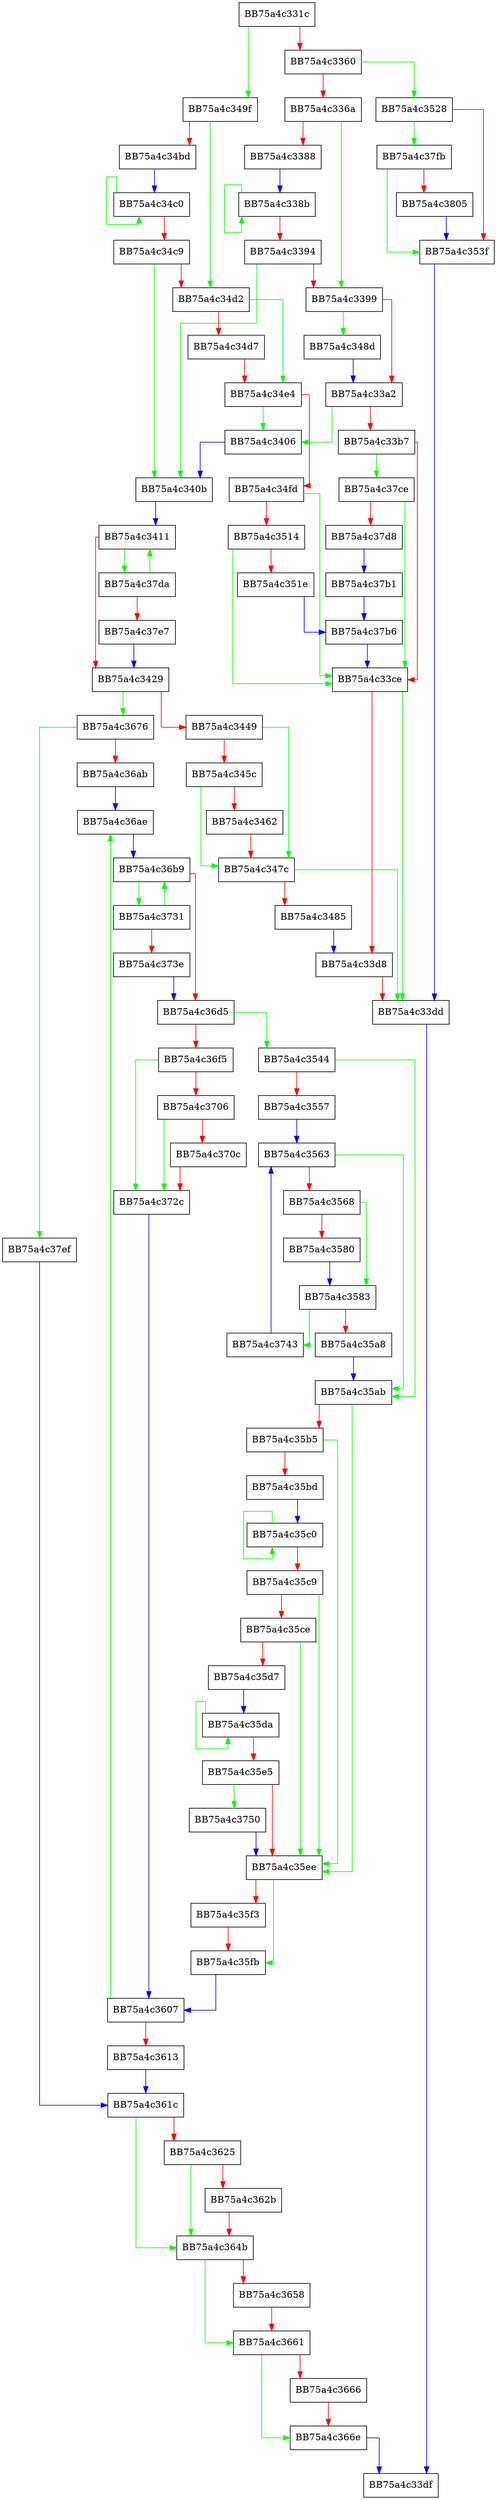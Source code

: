digraph LoadBuildResources {
  node [shape="box"];
  graph [splines=ortho];
  BB75a4c331c -> BB75a4c349f [color="green"];
  BB75a4c331c -> BB75a4c3360 [color="red"];
  BB75a4c3360 -> BB75a4c3528 [color="green"];
  BB75a4c3360 -> BB75a4c336a [color="red"];
  BB75a4c336a -> BB75a4c3399 [color="green"];
  BB75a4c336a -> BB75a4c3388 [color="red"];
  BB75a4c3388 -> BB75a4c338b [color="blue"];
  BB75a4c338b -> BB75a4c338b [color="green"];
  BB75a4c338b -> BB75a4c3394 [color="red"];
  BB75a4c3394 -> BB75a4c340b [color="green"];
  BB75a4c3394 -> BB75a4c3399 [color="red"];
  BB75a4c3399 -> BB75a4c348d [color="green"];
  BB75a4c3399 -> BB75a4c33a2 [color="red"];
  BB75a4c33a2 -> BB75a4c3406 [color="green"];
  BB75a4c33a2 -> BB75a4c33b7 [color="red"];
  BB75a4c33b7 -> BB75a4c37ce [color="green"];
  BB75a4c33b7 -> BB75a4c33ce [color="red"];
  BB75a4c33ce -> BB75a4c33dd [color="green"];
  BB75a4c33ce -> BB75a4c33d8 [color="red"];
  BB75a4c33d8 -> BB75a4c33dd [color="red"];
  BB75a4c33dd -> BB75a4c33df [color="blue"];
  BB75a4c3406 -> BB75a4c340b [color="blue"];
  BB75a4c340b -> BB75a4c3411 [color="blue"];
  BB75a4c3411 -> BB75a4c37da [color="green"];
  BB75a4c3411 -> BB75a4c3429 [color="red"];
  BB75a4c3429 -> BB75a4c3676 [color="green"];
  BB75a4c3429 -> BB75a4c3449 [color="red"];
  BB75a4c3449 -> BB75a4c347c [color="green"];
  BB75a4c3449 -> BB75a4c345c [color="red"];
  BB75a4c345c -> BB75a4c347c [color="green"];
  BB75a4c345c -> BB75a4c3462 [color="red"];
  BB75a4c3462 -> BB75a4c347c [color="red"];
  BB75a4c347c -> BB75a4c33dd [color="green"];
  BB75a4c347c -> BB75a4c3485 [color="red"];
  BB75a4c3485 -> BB75a4c33d8 [color="blue"];
  BB75a4c348d -> BB75a4c33a2 [color="blue"];
  BB75a4c349f -> BB75a4c34d2 [color="green"];
  BB75a4c349f -> BB75a4c34bd [color="red"];
  BB75a4c34bd -> BB75a4c34c0 [color="blue"];
  BB75a4c34c0 -> BB75a4c34c0 [color="green"];
  BB75a4c34c0 -> BB75a4c34c9 [color="red"];
  BB75a4c34c9 -> BB75a4c340b [color="green"];
  BB75a4c34c9 -> BB75a4c34d2 [color="red"];
  BB75a4c34d2 -> BB75a4c34e4 [color="green"];
  BB75a4c34d2 -> BB75a4c34d7 [color="red"];
  BB75a4c34d7 -> BB75a4c34e4 [color="red"];
  BB75a4c34e4 -> BB75a4c3406 [color="green"];
  BB75a4c34e4 -> BB75a4c34fd [color="red"];
  BB75a4c34fd -> BB75a4c33ce [color="green"];
  BB75a4c34fd -> BB75a4c3514 [color="red"];
  BB75a4c3514 -> BB75a4c33ce [color="green"];
  BB75a4c3514 -> BB75a4c351e [color="red"];
  BB75a4c351e -> BB75a4c37b6 [color="blue"];
  BB75a4c3528 -> BB75a4c37fb [color="green"];
  BB75a4c3528 -> BB75a4c353f [color="red"];
  BB75a4c353f -> BB75a4c33dd [color="blue"];
  BB75a4c3544 -> BB75a4c35ab [color="green"];
  BB75a4c3544 -> BB75a4c3557 [color="red"];
  BB75a4c3557 -> BB75a4c3563 [color="blue"];
  BB75a4c3563 -> BB75a4c35ab [color="green"];
  BB75a4c3563 -> BB75a4c3568 [color="red"];
  BB75a4c3568 -> BB75a4c3583 [color="green"];
  BB75a4c3568 -> BB75a4c3580 [color="red"];
  BB75a4c3580 -> BB75a4c3583 [color="blue"];
  BB75a4c3583 -> BB75a4c3743 [color="green"];
  BB75a4c3583 -> BB75a4c35a8 [color="red"];
  BB75a4c35a8 -> BB75a4c35ab [color="blue"];
  BB75a4c35ab -> BB75a4c35ee [color="green"];
  BB75a4c35ab -> BB75a4c35b5 [color="red"];
  BB75a4c35b5 -> BB75a4c35ee [color="green"];
  BB75a4c35b5 -> BB75a4c35bd [color="red"];
  BB75a4c35bd -> BB75a4c35c0 [color="blue"];
  BB75a4c35c0 -> BB75a4c35c0 [color="green"];
  BB75a4c35c0 -> BB75a4c35c9 [color="red"];
  BB75a4c35c9 -> BB75a4c35ee [color="green"];
  BB75a4c35c9 -> BB75a4c35ce [color="red"];
  BB75a4c35ce -> BB75a4c35ee [color="green"];
  BB75a4c35ce -> BB75a4c35d7 [color="red"];
  BB75a4c35d7 -> BB75a4c35da [color="blue"];
  BB75a4c35da -> BB75a4c35da [color="green"];
  BB75a4c35da -> BB75a4c35e5 [color="red"];
  BB75a4c35e5 -> BB75a4c3750 [color="green"];
  BB75a4c35e5 -> BB75a4c35ee [color="red"];
  BB75a4c35ee -> BB75a4c35fb [color="green"];
  BB75a4c35ee -> BB75a4c35f3 [color="red"];
  BB75a4c35f3 -> BB75a4c35fb [color="red"];
  BB75a4c35fb -> BB75a4c3607 [color="blue"];
  BB75a4c3607 -> BB75a4c36ae [color="green"];
  BB75a4c3607 -> BB75a4c3613 [color="red"];
  BB75a4c3613 -> BB75a4c361c [color="blue"];
  BB75a4c361c -> BB75a4c364b [color="green"];
  BB75a4c361c -> BB75a4c3625 [color="red"];
  BB75a4c3625 -> BB75a4c364b [color="green"];
  BB75a4c3625 -> BB75a4c362b [color="red"];
  BB75a4c362b -> BB75a4c364b [color="red"];
  BB75a4c364b -> BB75a4c3661 [color="green"];
  BB75a4c364b -> BB75a4c3658 [color="red"];
  BB75a4c3658 -> BB75a4c3661 [color="red"];
  BB75a4c3661 -> BB75a4c366e [color="green"];
  BB75a4c3661 -> BB75a4c3666 [color="red"];
  BB75a4c3666 -> BB75a4c366e [color="red"];
  BB75a4c366e -> BB75a4c33df [color="blue"];
  BB75a4c3676 -> BB75a4c37ef [color="green"];
  BB75a4c3676 -> BB75a4c36ab [color="red"];
  BB75a4c36ab -> BB75a4c36ae [color="blue"];
  BB75a4c36ae -> BB75a4c36b9 [color="blue"];
  BB75a4c36b9 -> BB75a4c3731 [color="green"];
  BB75a4c36b9 -> BB75a4c36d5 [color="red"];
  BB75a4c36d5 -> BB75a4c3544 [color="green"];
  BB75a4c36d5 -> BB75a4c36f5 [color="red"];
  BB75a4c36f5 -> BB75a4c372c [color="green"];
  BB75a4c36f5 -> BB75a4c3706 [color="red"];
  BB75a4c3706 -> BB75a4c372c [color="green"];
  BB75a4c3706 -> BB75a4c370c [color="red"];
  BB75a4c370c -> BB75a4c372c [color="red"];
  BB75a4c372c -> BB75a4c3607 [color="blue"];
  BB75a4c3731 -> BB75a4c36b9 [color="green"];
  BB75a4c3731 -> BB75a4c373e [color="red"];
  BB75a4c373e -> BB75a4c36d5 [color="blue"];
  BB75a4c3743 -> BB75a4c3563 [color="blue"];
  BB75a4c3750 -> BB75a4c35ee [color="blue"];
  BB75a4c37b1 -> BB75a4c37b6 [color="blue"];
  BB75a4c37b6 -> BB75a4c33ce [color="blue"];
  BB75a4c37ce -> BB75a4c33ce [color="green"];
  BB75a4c37ce -> BB75a4c37d8 [color="red"];
  BB75a4c37d8 -> BB75a4c37b1 [color="blue"];
  BB75a4c37da -> BB75a4c3411 [color="green"];
  BB75a4c37da -> BB75a4c37e7 [color="red"];
  BB75a4c37e7 -> BB75a4c3429 [color="blue"];
  BB75a4c37ef -> BB75a4c361c [color="blue"];
  BB75a4c37fb -> BB75a4c353f [color="green"];
  BB75a4c37fb -> BB75a4c3805 [color="red"];
  BB75a4c3805 -> BB75a4c353f [color="blue"];
}